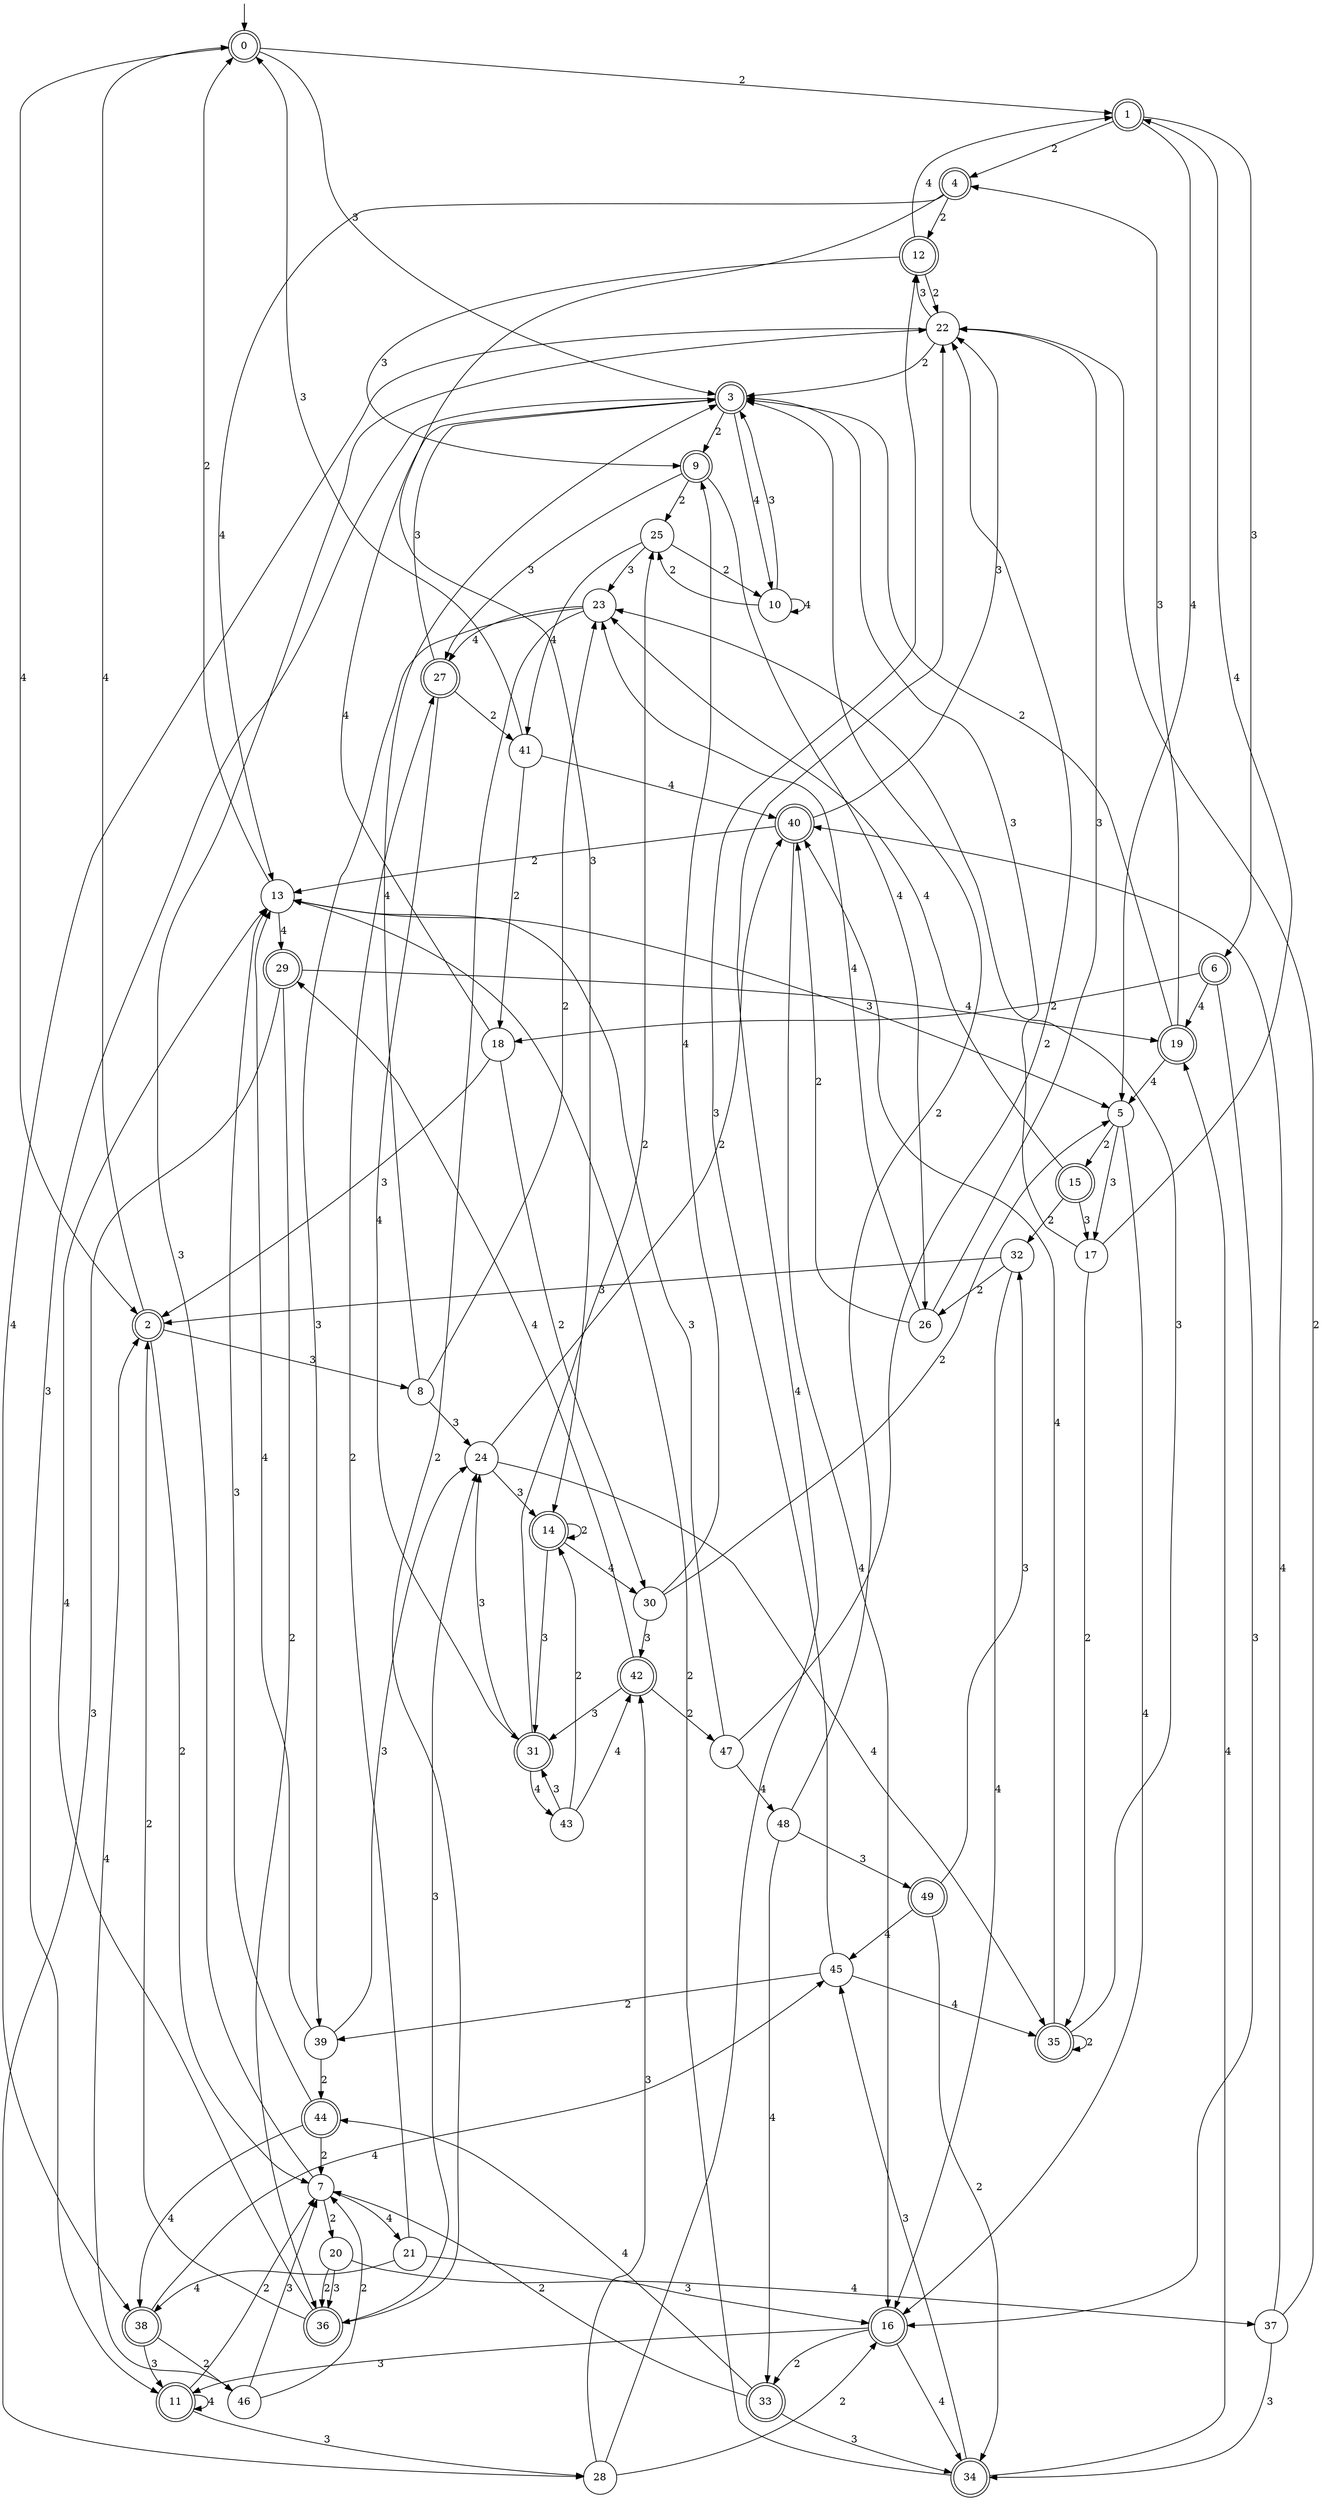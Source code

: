 digraph g {

	s0 [shape="doublecircle" label="0"];
	s1 [shape="doublecircle" label="1"];
	s2 [shape="doublecircle" label="2"];
	s3 [shape="doublecircle" label="3"];
	s4 [shape="doublecircle" label="4"];
	s5 [shape="circle" label="5"];
	s6 [shape="doublecircle" label="6"];
	s7 [shape="circle" label="7"];
	s8 [shape="circle" label="8"];
	s9 [shape="doublecircle" label="9"];
	s10 [shape="circle" label="10"];
	s11 [shape="doublecircle" label="11"];
	s12 [shape="doublecircle" label="12"];
	s13 [shape="circle" label="13"];
	s14 [shape="doublecircle" label="14"];
	s15 [shape="doublecircle" label="15"];
	s16 [shape="doublecircle" label="16"];
	s17 [shape="circle" label="17"];
	s18 [shape="circle" label="18"];
	s19 [shape="doublecircle" label="19"];
	s20 [shape="circle" label="20"];
	s21 [shape="circle" label="21"];
	s22 [shape="circle" label="22"];
	s23 [shape="circle" label="23"];
	s24 [shape="circle" label="24"];
	s25 [shape="circle" label="25"];
	s26 [shape="circle" label="26"];
	s27 [shape="doublecircle" label="27"];
	s28 [shape="circle" label="28"];
	s29 [shape="doublecircle" label="29"];
	s30 [shape="circle" label="30"];
	s31 [shape="doublecircle" label="31"];
	s32 [shape="circle" label="32"];
	s33 [shape="doublecircle" label="33"];
	s34 [shape="doublecircle" label="34"];
	s35 [shape="doublecircle" label="35"];
	s36 [shape="doublecircle" label="36"];
	s37 [shape="circle" label="37"];
	s38 [shape="doublecircle" label="38"];
	s39 [shape="circle" label="39"];
	s40 [shape="doublecircle" label="40"];
	s41 [shape="circle" label="41"];
	s42 [shape="doublecircle" label="42"];
	s43 [shape="circle" label="43"];
	s44 [shape="doublecircle" label="44"];
	s45 [shape="circle" label="45"];
	s46 [shape="circle" label="46"];
	s47 [shape="circle" label="47"];
	s48 [shape="circle" label="48"];
	s49 [shape="doublecircle" label="49"];
	s0 -> s1 [label="2"];
	s0 -> s2 [label="4"];
	s0 -> s3 [label="3"];
	s1 -> s4 [label="2"];
	s1 -> s5 [label="4"];
	s1 -> s6 [label="3"];
	s2 -> s7 [label="2"];
	s2 -> s0 [label="4"];
	s2 -> s8 [label="3"];
	s3 -> s9 [label="2"];
	s3 -> s10 [label="4"];
	s3 -> s11 [label="3"];
	s4 -> s12 [label="2"];
	s4 -> s13 [label="4"];
	s4 -> s14 [label="3"];
	s5 -> s15 [label="2"];
	s5 -> s16 [label="4"];
	s5 -> s17 [label="3"];
	s6 -> s18 [label="2"];
	s6 -> s19 [label="4"];
	s6 -> s16 [label="3"];
	s7 -> s20 [label="2"];
	s7 -> s21 [label="4"];
	s7 -> s22 [label="3"];
	s8 -> s23 [label="2"];
	s8 -> s3 [label="4"];
	s8 -> s24 [label="3"];
	s9 -> s25 [label="2"];
	s9 -> s26 [label="4"];
	s9 -> s27 [label="3"];
	s10 -> s25 [label="2"];
	s10 -> s10 [label="4"];
	s10 -> s3 [label="3"];
	s11 -> s7 [label="2"];
	s11 -> s11 [label="4"];
	s11 -> s28 [label="3"];
	s12 -> s22 [label="2"];
	s12 -> s1 [label="4"];
	s12 -> s9 [label="3"];
	s13 -> s0 [label="2"];
	s13 -> s29 [label="4"];
	s13 -> s5 [label="3"];
	s14 -> s14 [label="2"];
	s14 -> s30 [label="4"];
	s14 -> s31 [label="3"];
	s15 -> s32 [label="2"];
	s15 -> s23 [label="4"];
	s15 -> s17 [label="3"];
	s16 -> s33 [label="2"];
	s16 -> s34 [label="4"];
	s16 -> s11 [label="3"];
	s17 -> s35 [label="2"];
	s17 -> s1 [label="4"];
	s17 -> s3 [label="3"];
	s18 -> s30 [label="2"];
	s18 -> s3 [label="4"];
	s18 -> s2 [label="3"];
	s19 -> s3 [label="2"];
	s19 -> s5 [label="4"];
	s19 -> s4 [label="3"];
	s20 -> s36 [label="2"];
	s20 -> s37 [label="4"];
	s20 -> s36 [label="3"];
	s21 -> s27 [label="2"];
	s21 -> s38 [label="4"];
	s21 -> s16 [label="3"];
	s22 -> s3 [label="2"];
	s22 -> s38 [label="4"];
	s22 -> s12 [label="3"];
	s23 -> s36 [label="2"];
	s23 -> s27 [label="4"];
	s23 -> s39 [label="3"];
	s24 -> s40 [label="2"];
	s24 -> s35 [label="4"];
	s24 -> s14 [label="3"];
	s25 -> s10 [label="2"];
	s25 -> s41 [label="4"];
	s25 -> s23 [label="3"];
	s26 -> s40 [label="2"];
	s26 -> s23 [label="4"];
	s26 -> s22 [label="3"];
	s27 -> s41 [label="2"];
	s27 -> s31 [label="4"];
	s27 -> s3 [label="3"];
	s28 -> s16 [label="2"];
	s28 -> s22 [label="4"];
	s28 -> s42 [label="3"];
	s29 -> s36 [label="2"];
	s29 -> s19 [label="4"];
	s29 -> s28 [label="3"];
	s30 -> s5 [label="2"];
	s30 -> s9 [label="4"];
	s30 -> s42 [label="3"];
	s31 -> s25 [label="2"];
	s31 -> s43 [label="4"];
	s31 -> s24 [label="3"];
	s32 -> s26 [label="2"];
	s32 -> s16 [label="4"];
	s32 -> s2 [label="3"];
	s33 -> s7 [label="2"];
	s33 -> s44 [label="4"];
	s33 -> s34 [label="3"];
	s34 -> s13 [label="2"];
	s34 -> s19 [label="4"];
	s34 -> s45 [label="3"];
	s35 -> s35 [label="2"];
	s35 -> s40 [label="4"];
	s35 -> s23 [label="3"];
	s36 -> s2 [label="2"];
	s36 -> s13 [label="4"];
	s36 -> s24 [label="3"];
	s37 -> s22 [label="2"];
	s37 -> s40 [label="4"];
	s37 -> s34 [label="3"];
	s38 -> s46 [label="2"];
	s38 -> s45 [label="4"];
	s38 -> s11 [label="3"];
	s39 -> s44 [label="2"];
	s39 -> s13 [label="4"];
	s39 -> s24 [label="3"];
	s40 -> s13 [label="2"];
	s40 -> s16 [label="4"];
	s40 -> s22 [label="3"];
	s41 -> s18 [label="2"];
	s41 -> s40 [label="4"];
	s41 -> s0 [label="3"];
	s42 -> s47 [label="2"];
	s42 -> s29 [label="4"];
	s42 -> s31 [label="3"];
	s43 -> s14 [label="2"];
	s43 -> s42 [label="4"];
	s43 -> s31 [label="3"];
	s44 -> s7 [label="2"];
	s44 -> s38 [label="4"];
	s44 -> s13 [label="3"];
	s45 -> s39 [label="2"];
	s45 -> s35 [label="4"];
	s45 -> s12 [label="3"];
	s46 -> s7 [label="2"];
	s46 -> s2 [label="4"];
	s46 -> s7 [label="3"];
	s47 -> s22 [label="2"];
	s47 -> s48 [label="4"];
	s47 -> s13 [label="3"];
	s48 -> s3 [label="2"];
	s48 -> s33 [label="4"];
	s48 -> s49 [label="3"];
	s49 -> s34 [label="2"];
	s49 -> s45 [label="4"];
	s49 -> s32 [label="3"];

__start0 [label="" shape="none" width="0" height="0"];
__start0 -> s0;

}
